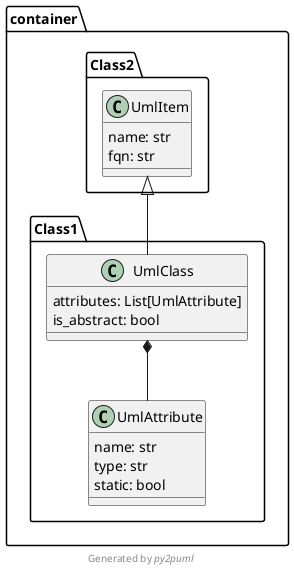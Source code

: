 @startuml container
!pragma useIntermediatePackages false

class container.Class1.UmlAttribute {
  name: str
  type: str
  static: bool
}
class container.Class1.UmlClass {
  attributes: List[UmlAttribute]
  is_abstract: bool
}
class container.Class2.UmlItem {
  name: str
  fqn: str
}
container.Class1.UmlClass *-- container.Class1.UmlAttribute
container.Class2.UmlItem <|-- container.Class1.UmlClass
footer Generated by //py2puml//
@enduml

